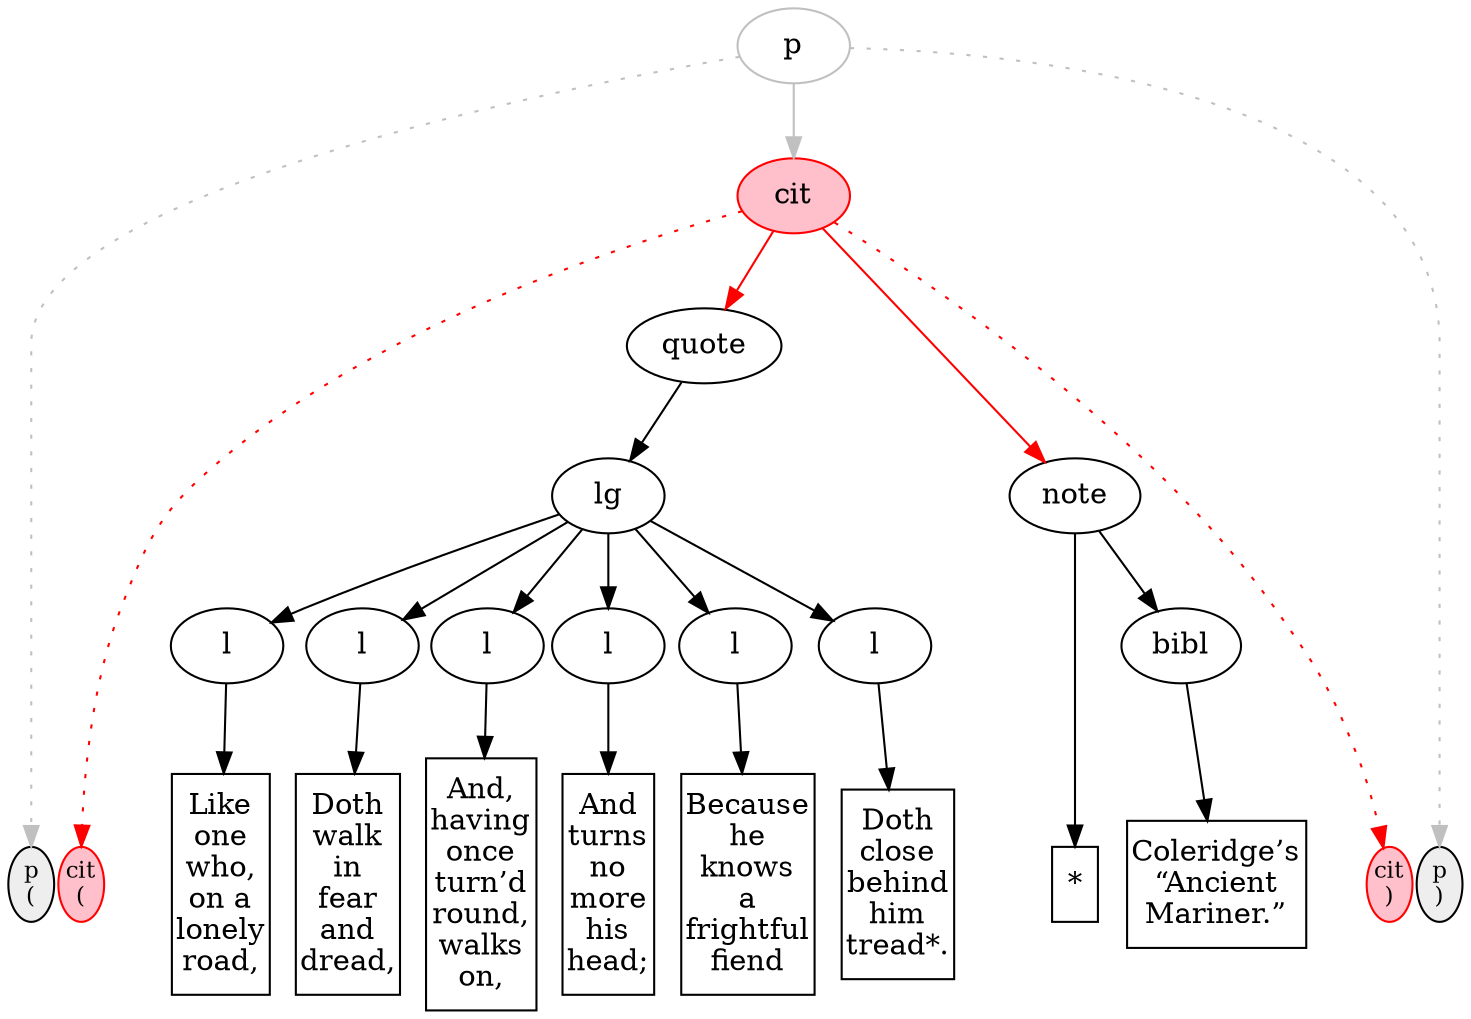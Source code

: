 digraph { 
  graph [nodesep=0.03] ;
  node [ordering=out]; 
  subgraph { 
    rank=same; 
// p_0 is future at 
start_p_0 [label="p\n(", shape=ellipse, margin=0, width=0.3, fontsize=11, color=black, style=filled, fillcolor="#EEEEEE"];
end_p_0 [label="p\n)", shape=ellipse, margin=0, width=0.3, fontsize=11, color=black, style=filled, fillcolor="#EEEEEE"];
// pcd1 is past at 
// cit_0 is current at 
start_cit_0 [label="cit\n(", shape=ellipse, margin=0, width=0.3, fontsize=11, color=red, style=filled, fillcolor=pink];
end_cit_0 [label="cit\n)", shape=ellipse, margin=0, width=0.3, fontsize=11, color=red, style=filled, fillcolor=pink];
// pcd2 is past at 
// quote_0 is past at 
start_quote_0 [label="quote\n(", shape=ellipse, margin=0, width=0.03, fontsize=5, color=transparent, style=invis, fillcolor="#EEEEEE"];
end_quote_0 [label="quote\n)", shape=ellipse, margin=0, width=0.03, fontsize=5, color=transparent, style=invis, fillcolor="#EEEEEE"];
// pcd3 is past at 
// lg_0 is past at 
start_lg_0 [label="lg\n(", shape=ellipse, margin=0, width=0.03, fontsize=5, color=transparent, style=invis, fillcolor="#EEEEEE"];
end_lg_0 [label="lg\n)", shape=ellipse, margin=0, width=0.03, fontsize=5, color=transparent, style=invis, fillcolor="#EEEEEE"];
// pcd4 is past at 
// l_0 is past at 
start_l_0 [label="l\n(", shape=ellipse, margin=0, width=0.03, fontsize=5, color=transparent, style=invis, fillcolor="#EEEEEE"];
end_l_0 [label="l\n)", shape=ellipse, margin=0, width=0.03, fontsize=5, color=transparent, style=invis, fillcolor="#EEEEEE"];
// pcd5 is past at 
pcd5 [shape=box, label="Like\none\nwho,\non a\nlonely\nroad,", color=black, margin="0.03, 0.11", width=0.3];
// pcd6 is past at 
// l_1 is past at 
start_l_1 [label="l\n(", shape=ellipse, margin=0, width=0.03, fontsize=5, color=transparent, style=invis, fillcolor="#EEEEEE"];
end_l_1 [label="l\n)", shape=ellipse, margin=0, width=0.03, fontsize=5, color=transparent, style=invis, fillcolor="#EEEEEE"];
// pcd7 is past at 
pcd7 [shape=box, label="Doth\nwalk\nin\nfear\nand\ndread,", color=black, margin="0.03, 0.11", width=0.3];
// pcd8 is past at 
// l_2 is past at 
start_l_2 [label="l\n(", shape=ellipse, margin=0, width=0.03, fontsize=5, color=transparent, style=invis, fillcolor="#EEEEEE"];
end_l_2 [label="l\n)", shape=ellipse, margin=0, width=0.03, fontsize=5, color=transparent, style=invis, fillcolor="#EEEEEE"];
// pcd9 is past at 
pcd9 [shape=box, label="And,\nhaving\nonce\nturn’d\nround,\nwalks\non,", color=black, margin="0.03, 0.11", width=0.3];
// pcd10 is past at 
// l_3 is past at 
start_l_3 [label="l\n(", shape=ellipse, margin=0, width=0.03, fontsize=5, color=transparent, style=invis, fillcolor="#EEEEEE"];
end_l_3 [label="l\n)", shape=ellipse, margin=0, width=0.03, fontsize=5, color=transparent, style=invis, fillcolor="#EEEEEE"];
// pcd11 is past at 
pcd11 [shape=box, label="And\nturns\nno\nmore\nhis\nhead;", color=black, margin="0.03, 0.11", width=0.3];
// pcd12 is past at 
// l_4 is past at 
start_l_4 [label="l\n(", shape=ellipse, margin=0, width=0.03, fontsize=5, color=transparent, style=invis, fillcolor="#EEEEEE"];
end_l_4 [label="l\n)", shape=ellipse, margin=0, width=0.03, fontsize=5, color=transparent, style=invis, fillcolor="#EEEEEE"];
// pcd13 is past at 
pcd13 [shape=box, label="Because\nhe\nknows\na\nfrightful\nfiend", color=black, margin="0.03, 0.11", width=0.3];
// pcd14 is past at 
// l_5 is past at 
start_l_5 [label="l\n(", shape=ellipse, margin=0, width=0.03, fontsize=5, color=transparent, style=invis, fillcolor="#EEEEEE"];
end_l_5 [label="l\n)", shape=ellipse, margin=0, width=0.03, fontsize=5, color=transparent, style=invis, fillcolor="#EEEEEE"];
// pcd15 is past at 
pcd15 [shape=box, label="Doth\nclose\nbehind\nhim\ntread*.", color=black, margin="0.03, 0.11", width=0.3];
// pcd16 is past at 
// pcd17 is past at 
// pcd18 is past at 
// note_8 is past at 
start_note_8 [label="note\n(", shape=ellipse, margin=0, width=0.03, fontsize=5, color=transparent, style=invis, fillcolor="#EEEEEE"];
end_note_8 [label="note\n)", shape=ellipse, margin=0, width=0.03, fontsize=5, color=transparent, style=invis, fillcolor="#EEEEEE"];
// pcd19 is past at 
pcd19 [shape=box, label="*\n", color=black, margin="0.03, 0.11", width=0.3];
// bibl_8 is past at 
start_bibl_8 [label="bibl\n(", shape=ellipse, margin=0, width=0.03, fontsize=5, color=transparent, style=invis, fillcolor="#EEEEEE"];
end_bibl_8 [label="bibl\n)", shape=ellipse, margin=0, width=0.03, fontsize=5, color=transparent, style=invis, fillcolor="#EEEEEE"];
// pcd20 is past at 
pcd20 [shape=box, label="Coleridge’s\n“Ancient\nMariner.”", color=black, margin="0.03, 0.11", width=0.3];
// pcd21 is past at 
// pcd22 is past at 
// pcd23 is past at 
  } 

p_0 [label=p, color=gray, shape=oval]; 
cit_0 [label=cit, color=red, shape=oval, style=filled, fillcolor=pink]; 
quote_0 [label=quote, color=black, shape=oval]; 
lg_0 [label=lg, color=black, shape=oval]; 
l_0 [label=l, color=black, shape=oval]; 
l_1 [label=l, color=black, shape=oval]; 
l_2 [label=l, color=black, shape=oval]; 
l_3 [label=l, color=black, shape=oval]; 
l_4 [label=l, color=black, shape=oval]; 
l_5 [label=l, color=black, shape=oval]; 
note_8 [label=note, color=black, shape=oval]; 
bibl_8 [label=bibl, color=black, shape=oval]; 

p_0 -> start_p_0 [color=gray, style=dotted];
p_0 -> cit_0 [color=gray, style=solid];
p_0 -> end_p_0 [color=gray, style=dotted];
cit_0 -> start_cit_0 [color=red, style=dotted];
cit_0 -> quote_0 [color=red, style=solid];
cit_0 -> note_8 [color=red, style=solid];
cit_0 -> end_cit_0 [color=red, style=dotted];
quote_0 -> start_quote_0 [color=black, style=invis, arrowhead=none];
quote_0 -> lg_0 [color=black, style=solid];
quote_0 -> end_quote_0 [color=black, style=invis, arrowhead=none];
lg_0 -> start_lg_0 [color=black, style=invis, arrowhead=none];
lg_0 -> l_0 [color=black, style=solid];
lg_0 -> l_1 [color=black, style=solid];
lg_0 -> l_2 [color=black, style=solid];
lg_0 -> l_3 [color=black, style=solid];
lg_0 -> l_4 [color=black, style=solid];
lg_0 -> l_5 [color=black, style=solid];
lg_0 -> end_lg_0 [color=black, style=invis, arrowhead=none];
l_0 -> start_l_0 [color=black, style=invis, arrowhead=none];
l_0 -> pcd5 [color=black, style=solid];
l_0 -> end_l_0 [color=black, style=invis, arrowhead=none];
l_1 -> start_l_1 [color=black, style=invis, arrowhead=none];
l_1 -> pcd7 [color=black, style=solid];
l_1 -> end_l_1 [color=black, style=invis, arrowhead=none];
l_2 -> start_l_2 [color=black, style=invis, arrowhead=none];
l_2 -> pcd9 [color=black, style=solid];
l_2 -> end_l_2 [color=black, style=invis, arrowhead=none];
l_3 -> start_l_3 [color=black, style=invis, arrowhead=none];
l_3 -> pcd11 [color=black, style=solid];
l_3 -> end_l_3 [color=black, style=invis, arrowhead=none];
l_4 -> start_l_4 [color=black, style=invis, arrowhead=none];
l_4 -> pcd13 [color=black, style=solid];
l_4 -> end_l_4 [color=black, style=invis, arrowhead=none];
l_5 -> start_l_5 [color=black, style=invis, arrowhead=none];
l_5 -> pcd15 [color=black, style=solid];
l_5 -> end_l_5 [color=black, style=invis, arrowhead=none];
note_8 -> start_note_8 [color=black, style=invis, arrowhead=none];
note_8 -> pcd19 [color=black, style=solid];
note_8 -> bibl_8 [color=black, style=solid];
note_8 -> end_note_8 [color=black, style=invis, arrowhead=none];
bibl_8 -> start_bibl_8 [color=black, style=invis, arrowhead=none];
bibl_8 -> pcd20 [color=black, style=solid];
bibl_8 -> end_bibl_8 [color=black, style=invis, arrowhead=none];
}
